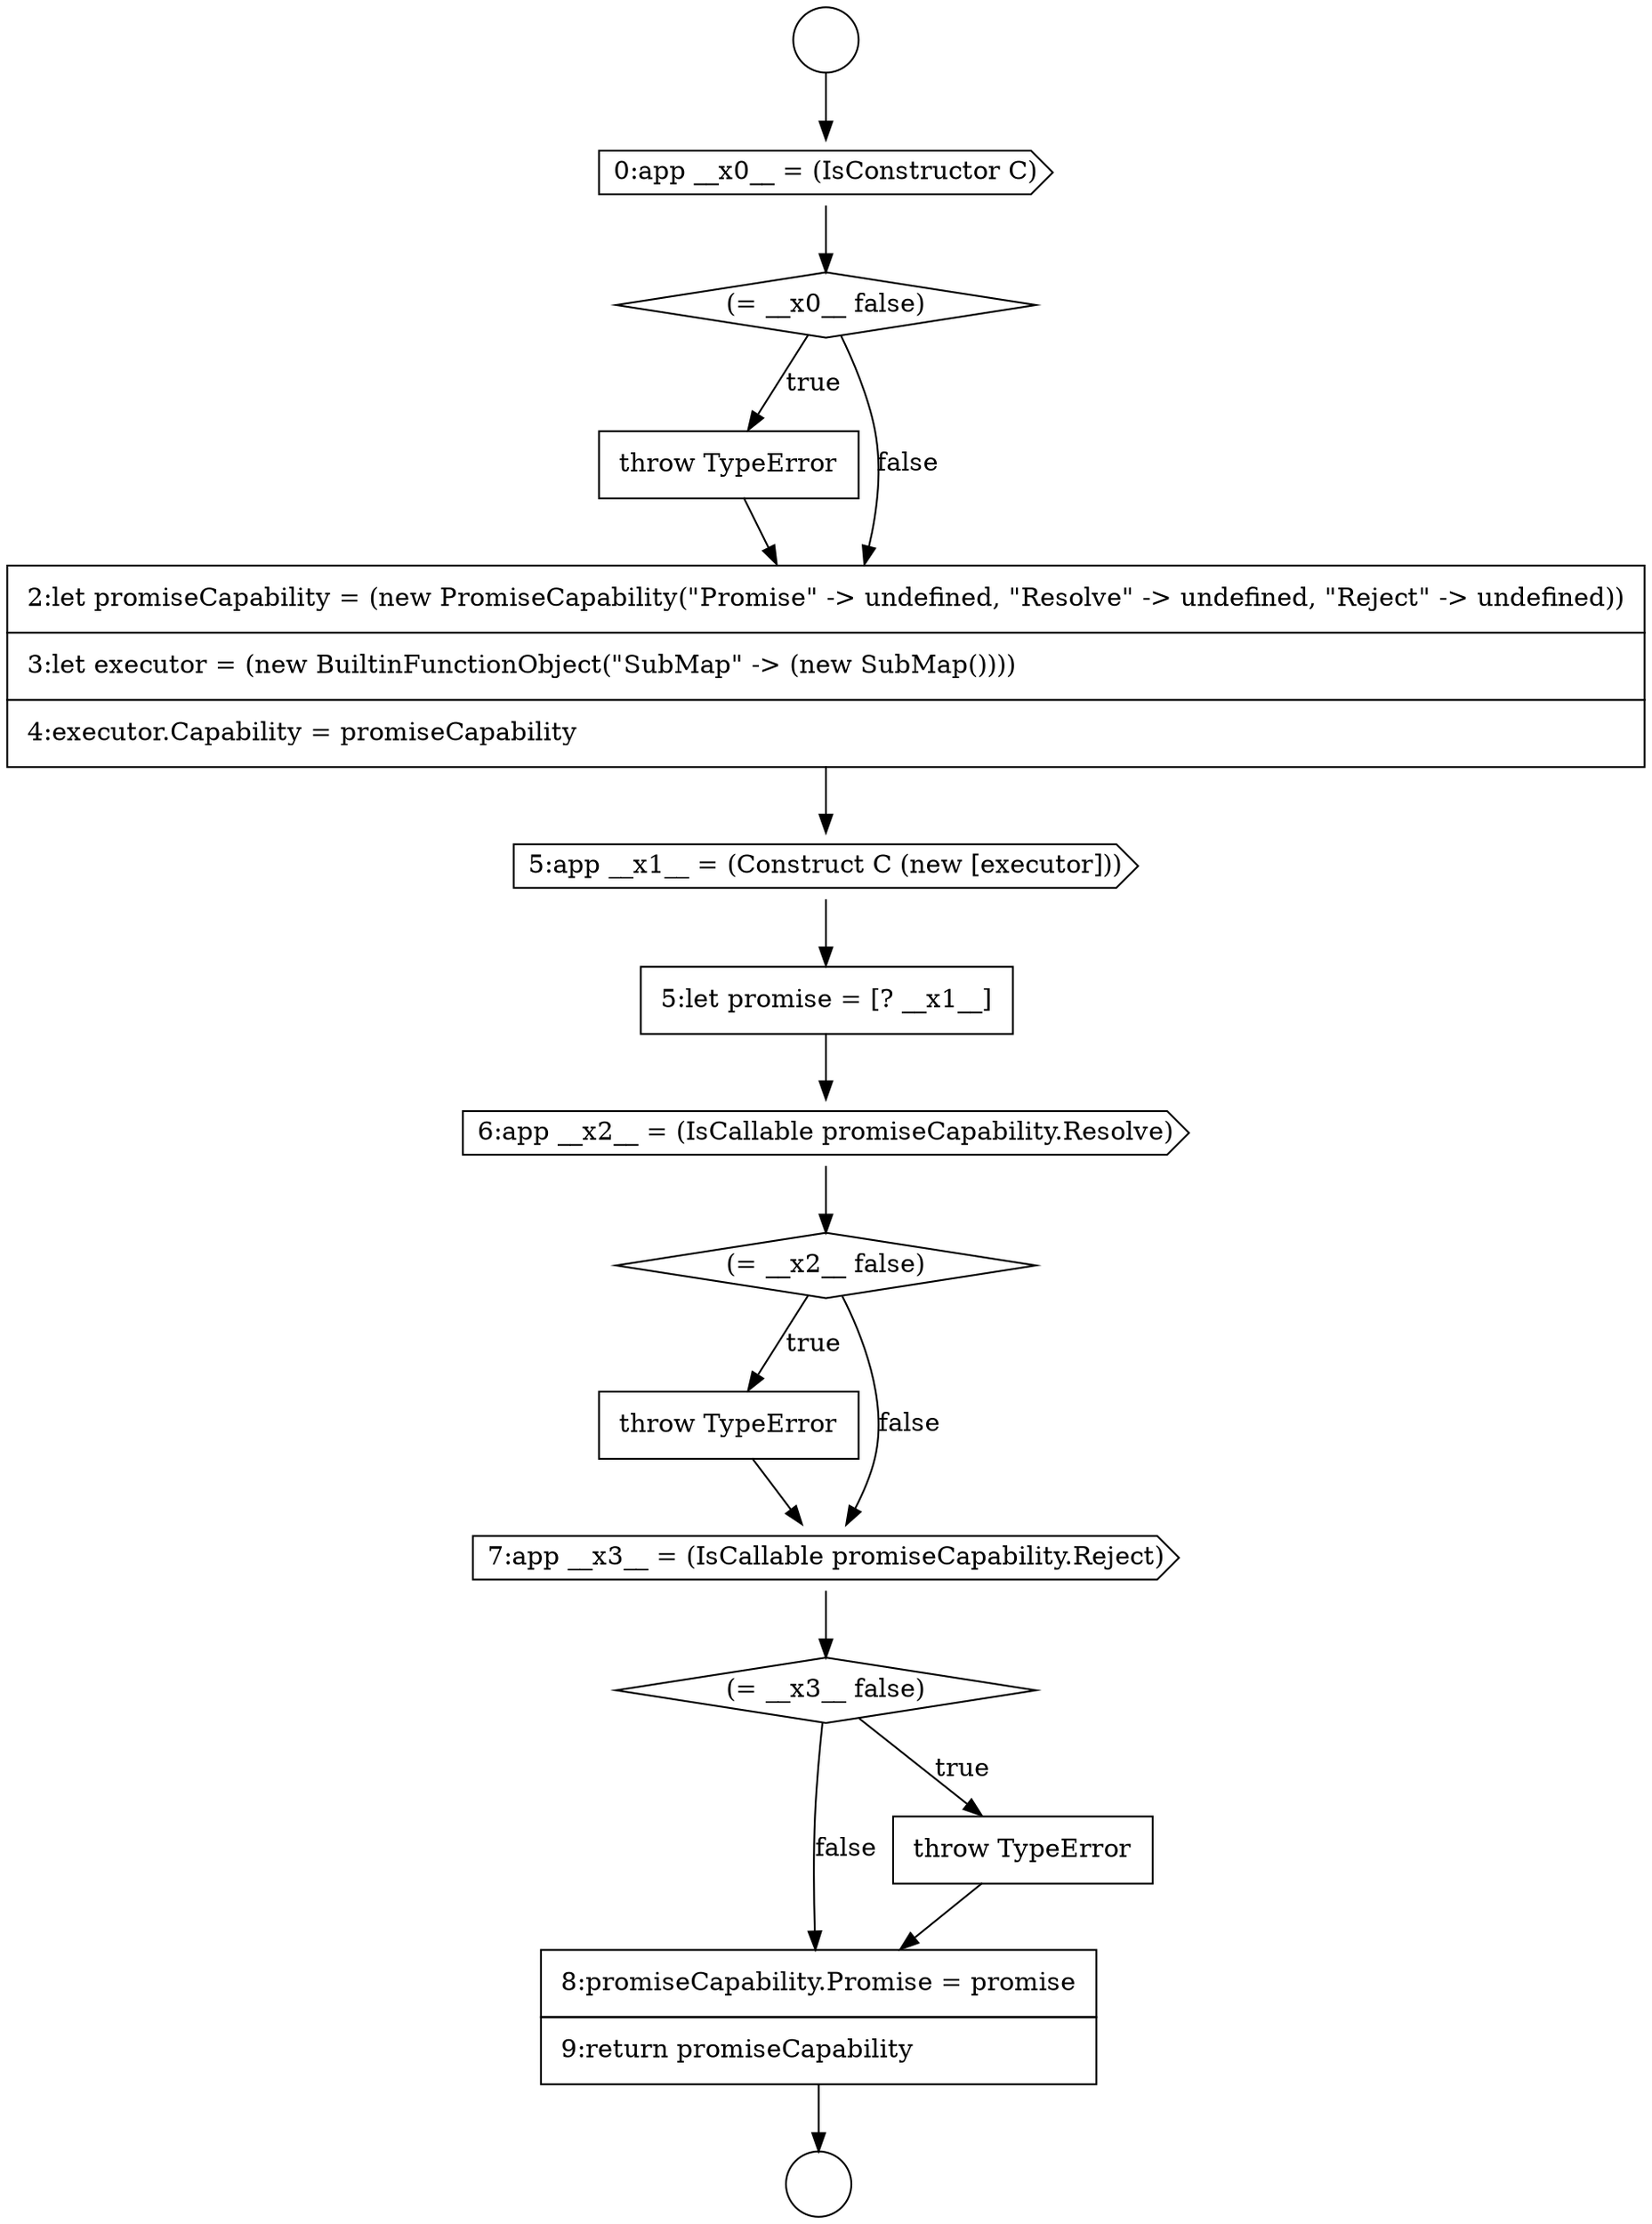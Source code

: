 digraph {
  node16353 [shape=none, margin=0, label=<<font color="black">
    <table border="0" cellborder="1" cellspacing="0" cellpadding="10">
      <tr><td align="left">throw TypeError</td></tr>
    </table>
  </font>> color="black" fillcolor="white" style=filled]
  node16351 [shape=cds, label=<<font color="black">6:app __x2__ = (IsCallable promiseCapability.Resolve)</font>> color="black" fillcolor="white" style=filled]
  node16347 [shape=none, margin=0, label=<<font color="black">
    <table border="0" cellborder="1" cellspacing="0" cellpadding="10">
      <tr><td align="left">throw TypeError</td></tr>
    </table>
  </font>> color="black" fillcolor="white" style=filled]
  node16344 [shape=circle label=" " color="black" fillcolor="white" style=filled]
  node16357 [shape=none, margin=0, label=<<font color="black">
    <table border="0" cellborder="1" cellspacing="0" cellpadding="10">
      <tr><td align="left">8:promiseCapability.Promise = promise</td></tr>
      <tr><td align="left">9:return promiseCapability</td></tr>
    </table>
  </font>> color="black" fillcolor="white" style=filled]
  node16356 [shape=none, margin=0, label=<<font color="black">
    <table border="0" cellborder="1" cellspacing="0" cellpadding="10">
      <tr><td align="left">throw TypeError</td></tr>
    </table>
  </font>> color="black" fillcolor="white" style=filled]
  node16348 [shape=none, margin=0, label=<<font color="black">
    <table border="0" cellborder="1" cellspacing="0" cellpadding="10">
      <tr><td align="left">2:let promiseCapability = (new PromiseCapability(&quot;Promise&quot; -&gt; undefined, &quot;Resolve&quot; -&gt; undefined, &quot;Reject&quot; -&gt; undefined))</td></tr>
      <tr><td align="left">3:let executor = (new BuiltinFunctionObject(&quot;SubMap&quot; -&gt; (new SubMap())))</td></tr>
      <tr><td align="left">4:executor.Capability = promiseCapability</td></tr>
    </table>
  </font>> color="black" fillcolor="white" style=filled]
  node16343 [shape=circle label=" " color="black" fillcolor="white" style=filled]
  node16349 [shape=cds, label=<<font color="black">5:app __x1__ = (Construct C (new [executor]))</font>> color="black" fillcolor="white" style=filled]
  node16355 [shape=diamond, label=<<font color="black">(= __x3__ false)</font>> color="black" fillcolor="white" style=filled]
  node16345 [shape=cds, label=<<font color="black">0:app __x0__ = (IsConstructor C)</font>> color="black" fillcolor="white" style=filled]
  node16354 [shape=cds, label=<<font color="black">7:app __x3__ = (IsCallable promiseCapability.Reject)</font>> color="black" fillcolor="white" style=filled]
  node16346 [shape=diamond, label=<<font color="black">(= __x0__ false)</font>> color="black" fillcolor="white" style=filled]
  node16350 [shape=none, margin=0, label=<<font color="black">
    <table border="0" cellborder="1" cellspacing="0" cellpadding="10">
      <tr><td align="left">5:let promise = [? __x1__]</td></tr>
    </table>
  </font>> color="black" fillcolor="white" style=filled]
  node16352 [shape=diamond, label=<<font color="black">(= __x2__ false)</font>> color="black" fillcolor="white" style=filled]
  node16346 -> node16347 [label=<<font color="black">true</font>> color="black"]
  node16346 -> node16348 [label=<<font color="black">false</font>> color="black"]
  node16353 -> node16354 [ color="black"]
  node16350 -> node16351 [ color="black"]
  node16348 -> node16349 [ color="black"]
  node16356 -> node16357 [ color="black"]
  node16351 -> node16352 [ color="black"]
  node16347 -> node16348 [ color="black"]
  node16354 -> node16355 [ color="black"]
  node16357 -> node16344 [ color="black"]
  node16355 -> node16356 [label=<<font color="black">true</font>> color="black"]
  node16355 -> node16357 [label=<<font color="black">false</font>> color="black"]
  node16343 -> node16345 [ color="black"]
  node16352 -> node16353 [label=<<font color="black">true</font>> color="black"]
  node16352 -> node16354 [label=<<font color="black">false</font>> color="black"]
  node16345 -> node16346 [ color="black"]
  node16349 -> node16350 [ color="black"]
}
